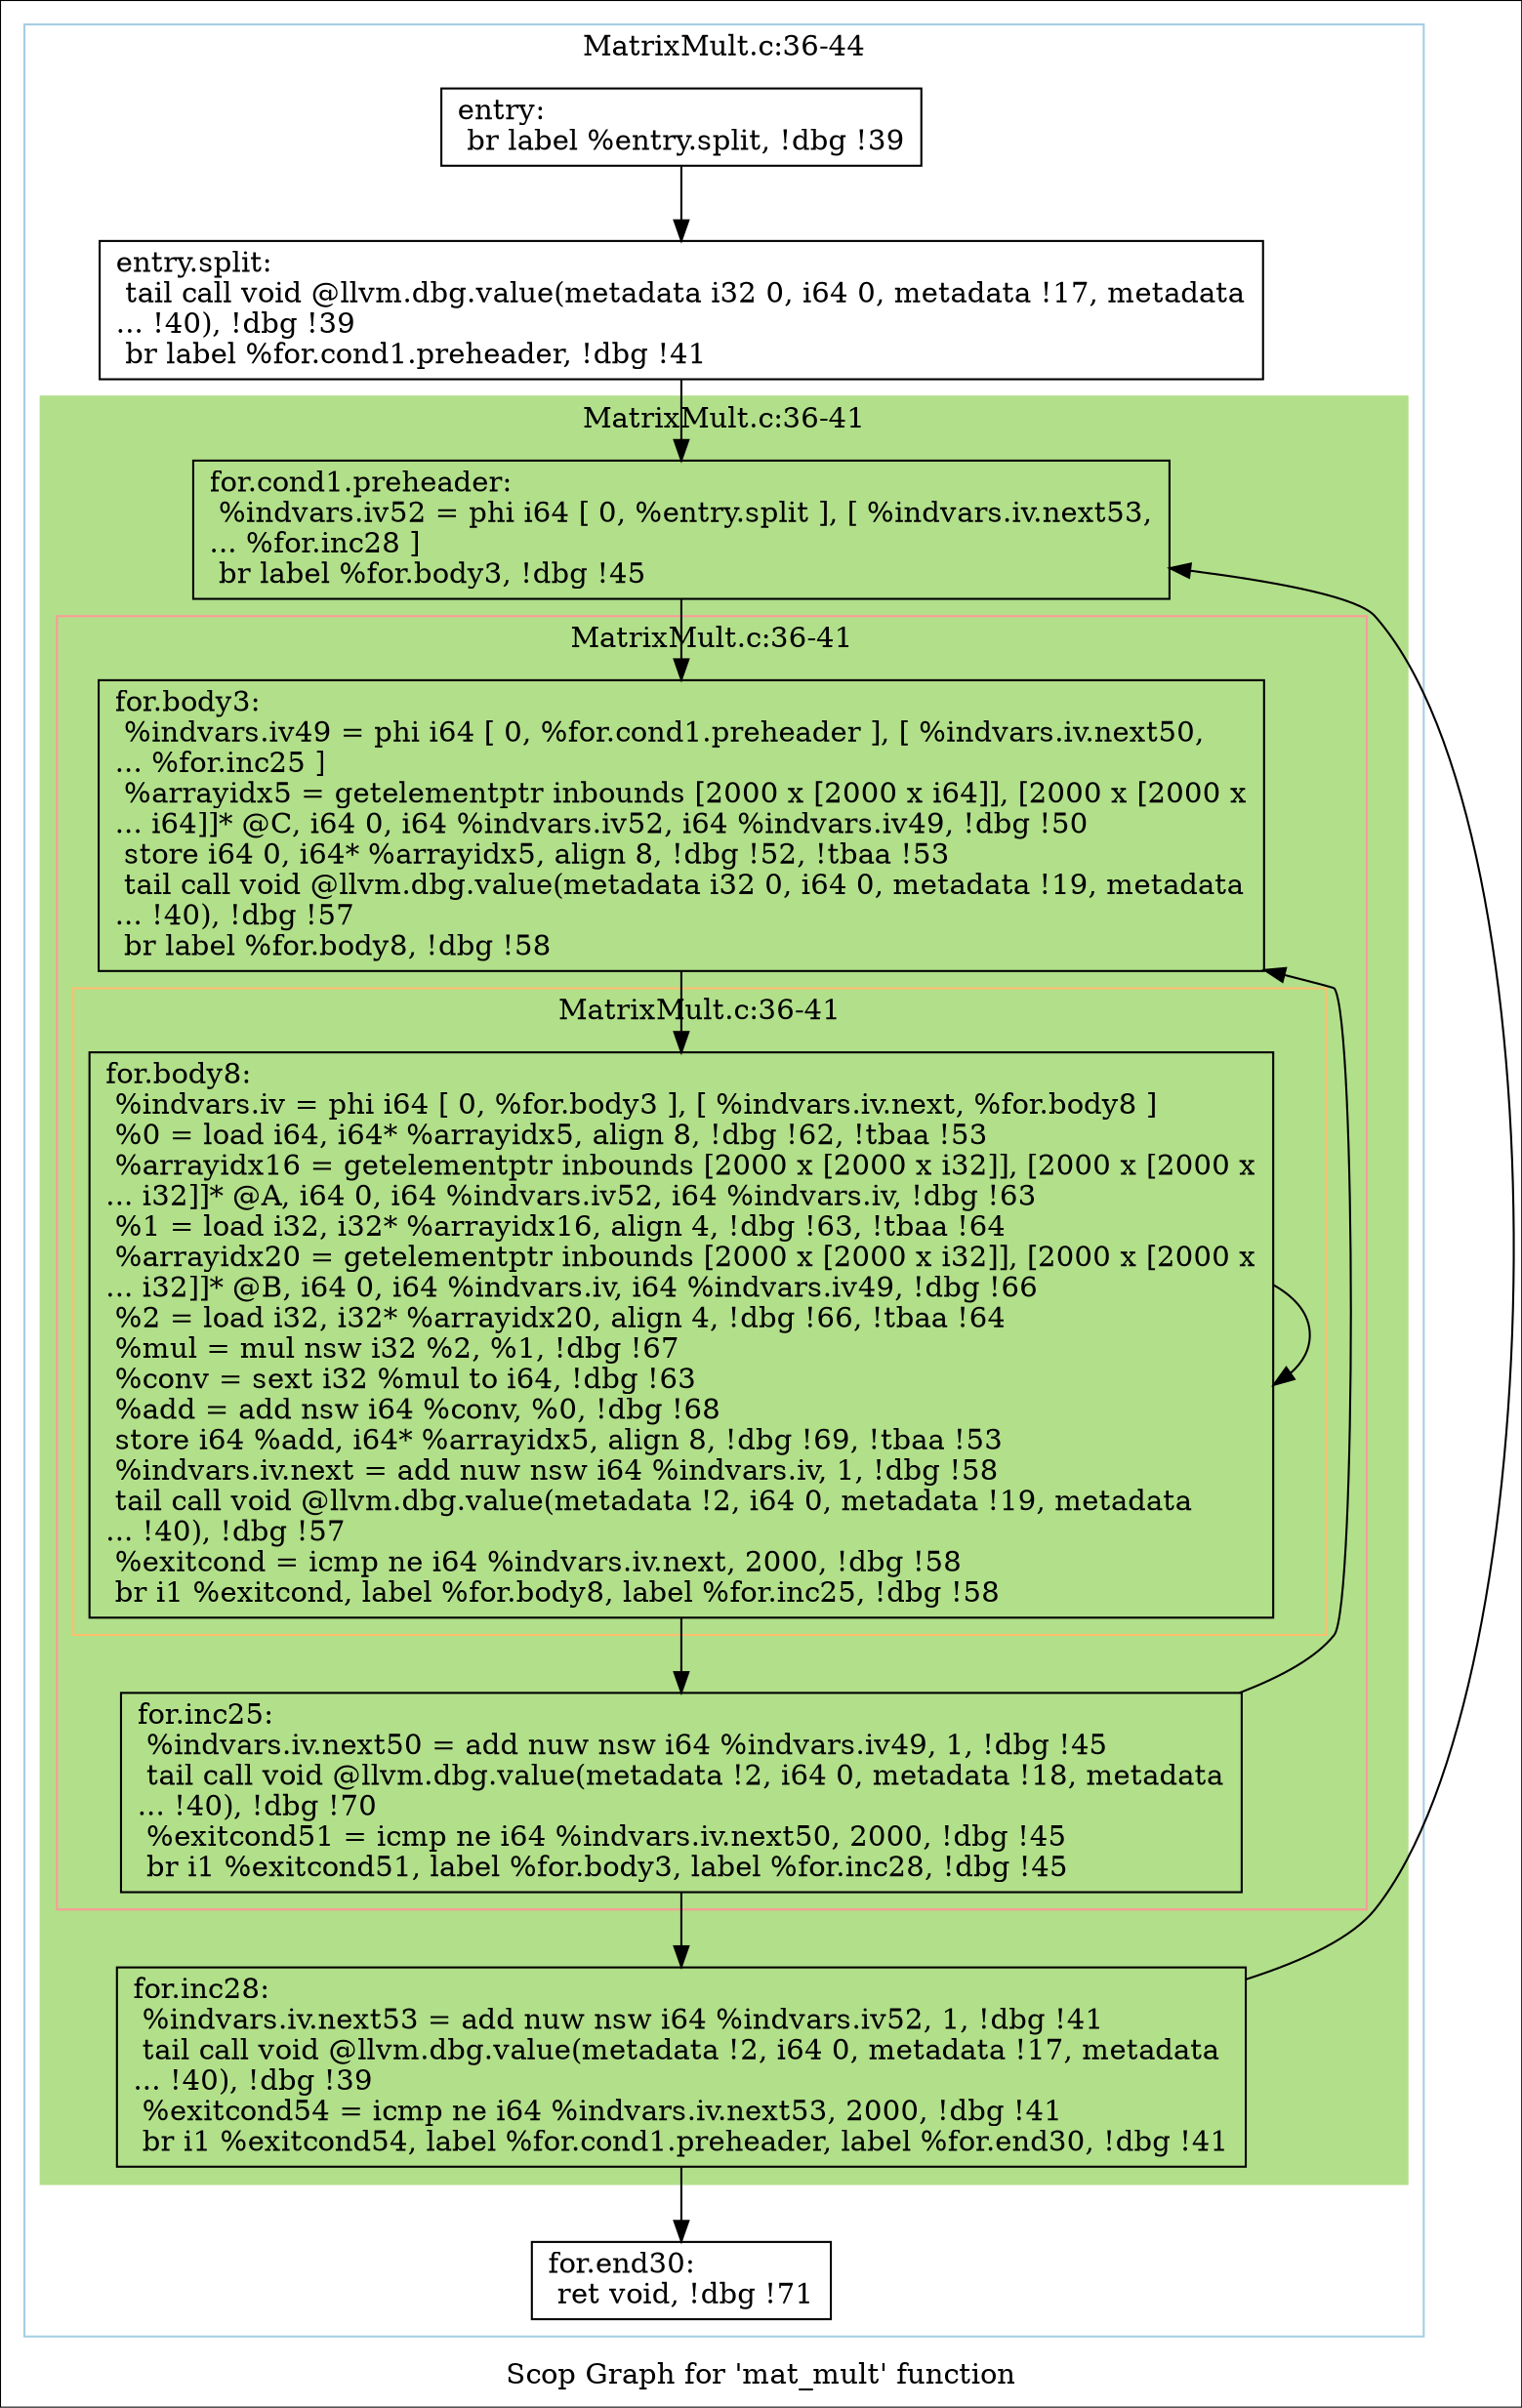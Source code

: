digraph "Scop Graph for 'mat_mult' function" {
	label="Scop Graph for 'mat_mult' function";

	Node0xa98b8a0 [shape=record,label="{entry:\l  br label %entry.split, !dbg !39\l}"];
	Node0xa98b8a0 -> Node0xa991de0;
	Node0xa991de0 [shape=record,label="{entry.split:                                      \l  tail call void @llvm.dbg.value(metadata i32 0, i64 0, metadata !17, metadata\l... !40), !dbg !39\l  br label %for.cond1.preheader, !dbg !41\l}"];
	Node0xa991de0 -> Node0xa986100;
	Node0xa986100 [shape=record,label="{for.cond1.preheader:                              \l  %indvars.iv52 = phi i64 [ 0, %entry.split ], [ %indvars.iv.next53,\l... %for.inc28 ]\l  br label %for.body3, !dbg !45\l}"];
	Node0xa986100 -> Node0xa9841b0;
	Node0xa9841b0 [shape=record,label="{for.body3:                                        \l  %indvars.iv49 = phi i64 [ 0, %for.cond1.preheader ], [ %indvars.iv.next50,\l... %for.inc25 ]\l  %arrayidx5 = getelementptr inbounds [2000 x [2000 x i64]], [2000 x [2000 x\l... i64]]* @C, i64 0, i64 %indvars.iv52, i64 %indvars.iv49, !dbg !50\l  store i64 0, i64* %arrayidx5, align 8, !dbg !52, !tbaa !53\l  tail call void @llvm.dbg.value(metadata i32 0, i64 0, metadata !19, metadata\l... !40), !dbg !57\l  br label %for.body8, !dbg !58\l}"];
	Node0xa9841b0 -> Node0xa949aa0;
	Node0xa949aa0 [shape=record,label="{for.body8:                                        \l  %indvars.iv = phi i64 [ 0, %for.body3 ], [ %indvars.iv.next, %for.body8 ]\l  %0 = load i64, i64* %arrayidx5, align 8, !dbg !62, !tbaa !53\l  %arrayidx16 = getelementptr inbounds [2000 x [2000 x i32]], [2000 x [2000 x\l... i32]]* @A, i64 0, i64 %indvars.iv52, i64 %indvars.iv, !dbg !63\l  %1 = load i32, i32* %arrayidx16, align 4, !dbg !63, !tbaa !64\l  %arrayidx20 = getelementptr inbounds [2000 x [2000 x i32]], [2000 x [2000 x\l... i32]]* @B, i64 0, i64 %indvars.iv, i64 %indvars.iv49, !dbg !66\l  %2 = load i32, i32* %arrayidx20, align 4, !dbg !66, !tbaa !64\l  %mul = mul nsw i32 %2, %1, !dbg !67\l  %conv = sext i32 %mul to i64, !dbg !63\l  %add = add nsw i64 %conv, %0, !dbg !68\l  store i64 %add, i64* %arrayidx5, align 8, !dbg !69, !tbaa !53\l  %indvars.iv.next = add nuw nsw i64 %indvars.iv, 1, !dbg !58\l  tail call void @llvm.dbg.value(metadata !2, i64 0, metadata !19, metadata\l... !40), !dbg !57\l  %exitcond = icmp ne i64 %indvars.iv.next, 2000, !dbg !58\l  br i1 %exitcond, label %for.body8, label %for.inc25, !dbg !58\l}"];
	Node0xa949aa0 -> Node0xa949aa0[constraint=false];
	Node0xa949aa0 -> Node0xa8a4850;
	Node0xa8a4850 [shape=record,label="{for.inc25:                                        \l  %indvars.iv.next50 = add nuw nsw i64 %indvars.iv49, 1, !dbg !45\l  tail call void @llvm.dbg.value(metadata !2, i64 0, metadata !18, metadata\l... !40), !dbg !70\l  %exitcond51 = icmp ne i64 %indvars.iv.next50, 2000, !dbg !45\l  br i1 %exitcond51, label %for.body3, label %for.inc28, !dbg !45\l}"];
	Node0xa8a4850 -> Node0xa9841b0[constraint=false];
	Node0xa8a4850 -> Node0xa98b930;
	Node0xa98b930 [shape=record,label="{for.inc28:                                        \l  %indvars.iv.next53 = add nuw nsw i64 %indvars.iv52, 1, !dbg !41\l  tail call void @llvm.dbg.value(metadata !2, i64 0, metadata !17, metadata\l... !40), !dbg !39\l  %exitcond54 = icmp ne i64 %indvars.iv.next53, 2000, !dbg !41\l  br i1 %exitcond54, label %for.cond1.preheader, label %for.end30, !dbg !41\l}"];
	Node0xa98b930 -> Node0xa986100[constraint=false];
	Node0xa98b930 -> Node0xa98b2e0;
	Node0xa98b2e0 [shape=record,label="{for.end30:                                        \l  ret void, !dbg !71\l}"];
	colorscheme = "paired12"
        subgraph cluster_0xa8aa070 {
          label = "MatrixMult.c:36-44
";
          style = solid;
          color = 1
          subgraph cluster_0xa8aa430 {
            label = "MatrixMult.c:36-41
";
            style = filled;
            color = 3            subgraph cluster_0xa8a4dd0 {
              label = "MatrixMult.c:36-41
";
              style = solid;
              color = 5
              subgraph cluster_0xa8ad1a0 {
                label = "MatrixMult.c:36-41
";
                style = solid;
                color = 7
                Node0xa949aa0;
              }
              Node0xa9841b0;
              Node0xa8a4850;
            }
            Node0xa986100;
            Node0xa98b930;
          }
          Node0xa98b8a0;
          Node0xa991de0;
          Node0xa98b2e0;
        }
}
